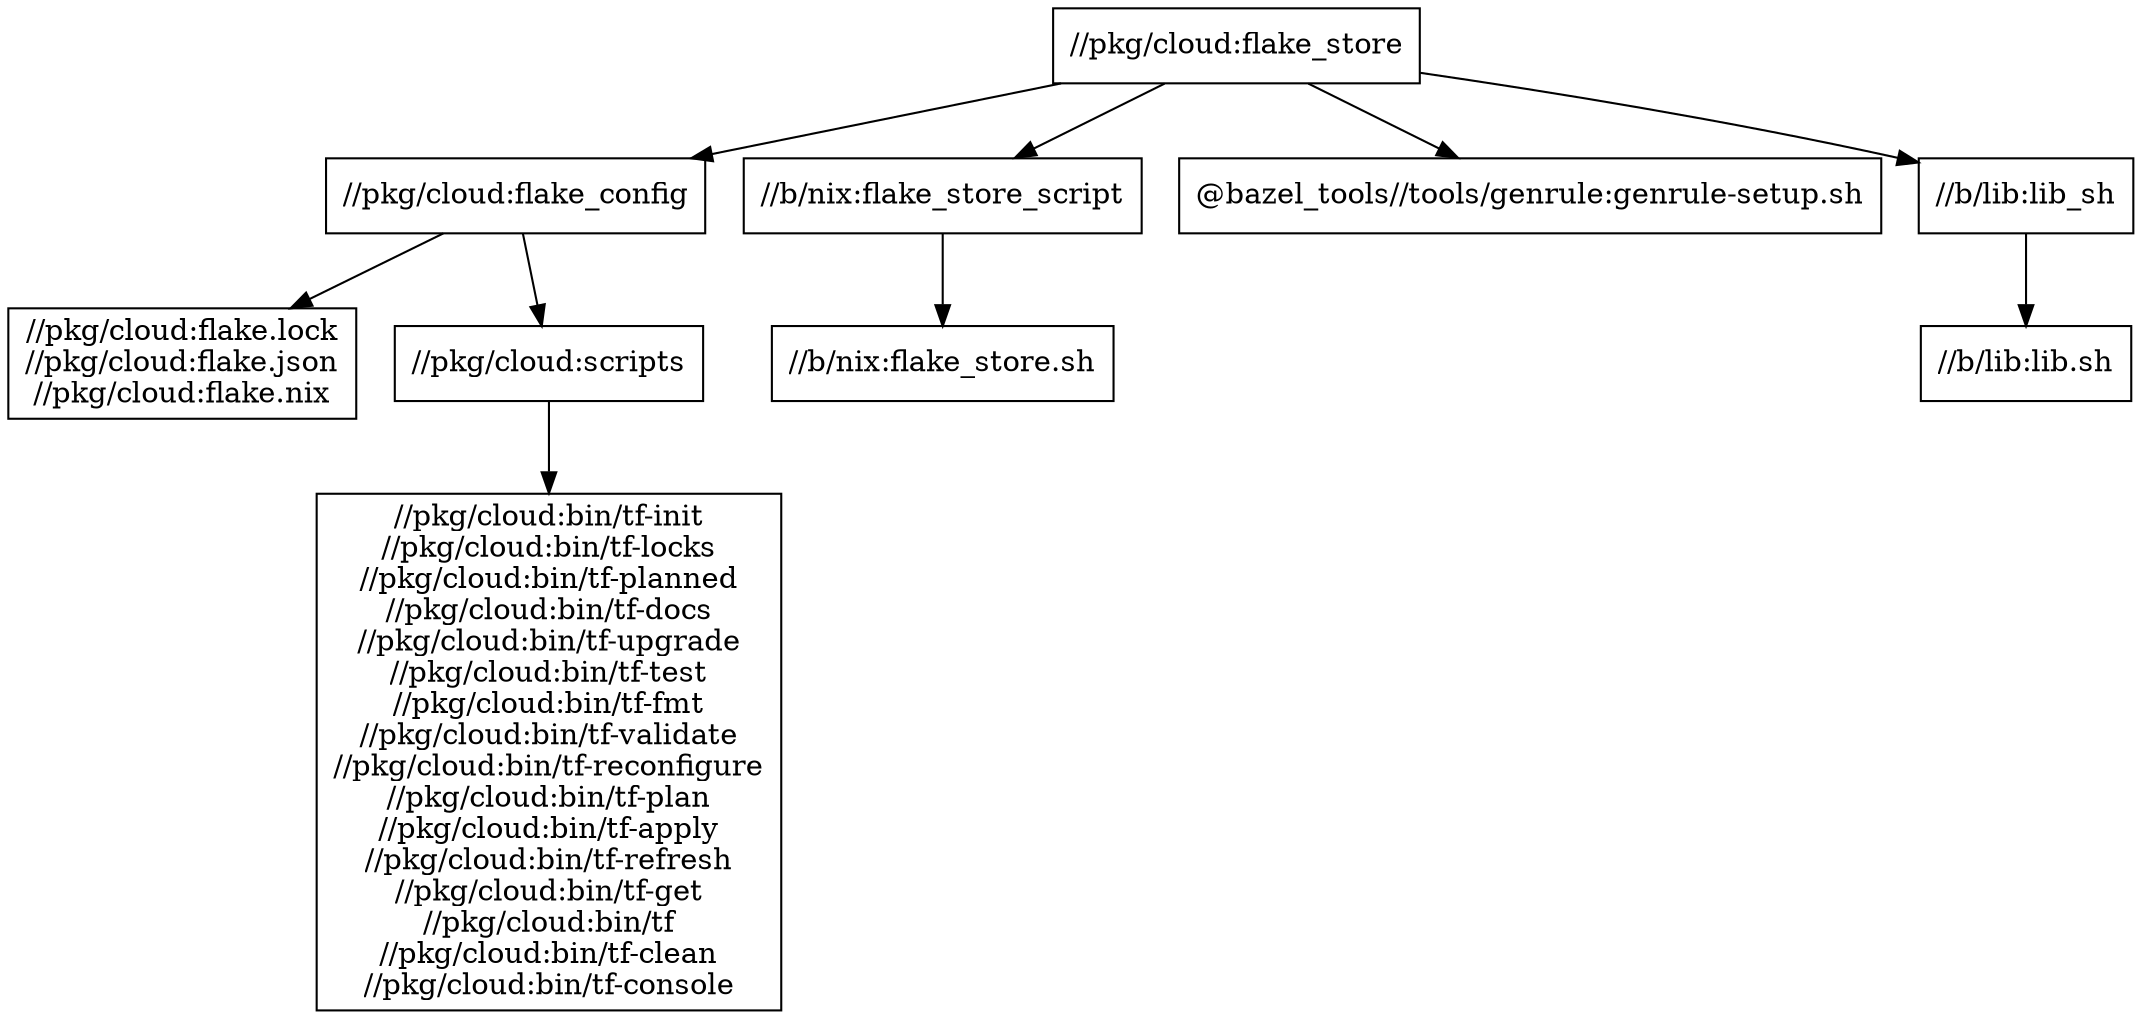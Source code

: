digraph mygraph {
  node [shape=box];
  "//pkg/cloud:flake_store"
  "//pkg/cloud:flake_store" -> "//pkg/cloud:flake_config"
  "//pkg/cloud:flake_store" -> "//b/nix:flake_store_script"
  "//pkg/cloud:flake_store" -> "@bazel_tools//tools/genrule:genrule-setup.sh"
  "//pkg/cloud:flake_store" -> "//b/lib:lib_sh"
  "//b/lib:lib_sh"
  "//b/lib:lib_sh" -> "//b/lib:lib.sh"
  "//b/lib:lib.sh"
  "@bazel_tools//tools/genrule:genrule-setup.sh"
  "//pkg/cloud:flake_config"
  "//pkg/cloud:flake_config" -> "//pkg/cloud:flake.lock\n//pkg/cloud:flake.json\n//pkg/cloud:flake.nix"
  "//pkg/cloud:flake_config" -> "//pkg/cloud:scripts"
  "//pkg/cloud:scripts"
  "//pkg/cloud:scripts" -> "//pkg/cloud:bin/tf-init\n//pkg/cloud:bin/tf-locks\n//pkg/cloud:bin/tf-planned\n//pkg/cloud:bin/tf-docs\n//pkg/cloud:bin/tf-upgrade\n//pkg/cloud:bin/tf-test\n//pkg/cloud:bin/tf-fmt\n//pkg/cloud:bin/tf-validate\n//pkg/cloud:bin/tf-reconfigure\n//pkg/cloud:bin/tf-plan\n//pkg/cloud:bin/tf-apply\n//pkg/cloud:bin/tf-refresh\n//pkg/cloud:bin/tf-get\n//pkg/cloud:bin/tf\n//pkg/cloud:bin/tf-clean\n//pkg/cloud:bin/tf-console"
  "//pkg/cloud:bin/tf-init\n//pkg/cloud:bin/tf-locks\n//pkg/cloud:bin/tf-planned\n//pkg/cloud:bin/tf-docs\n//pkg/cloud:bin/tf-upgrade\n//pkg/cloud:bin/tf-test\n//pkg/cloud:bin/tf-fmt\n//pkg/cloud:bin/tf-validate\n//pkg/cloud:bin/tf-reconfigure\n//pkg/cloud:bin/tf-plan\n//pkg/cloud:bin/tf-apply\n//pkg/cloud:bin/tf-refresh\n//pkg/cloud:bin/tf-get\n//pkg/cloud:bin/tf\n//pkg/cloud:bin/tf-clean\n//pkg/cloud:bin/tf-console"
  "//pkg/cloud:flake.lock\n//pkg/cloud:flake.json\n//pkg/cloud:flake.nix"
  "//b/nix:flake_store_script"
  "//b/nix:flake_store_script" -> "//b/nix:flake_store.sh"
  "//b/nix:flake_store.sh"
}
